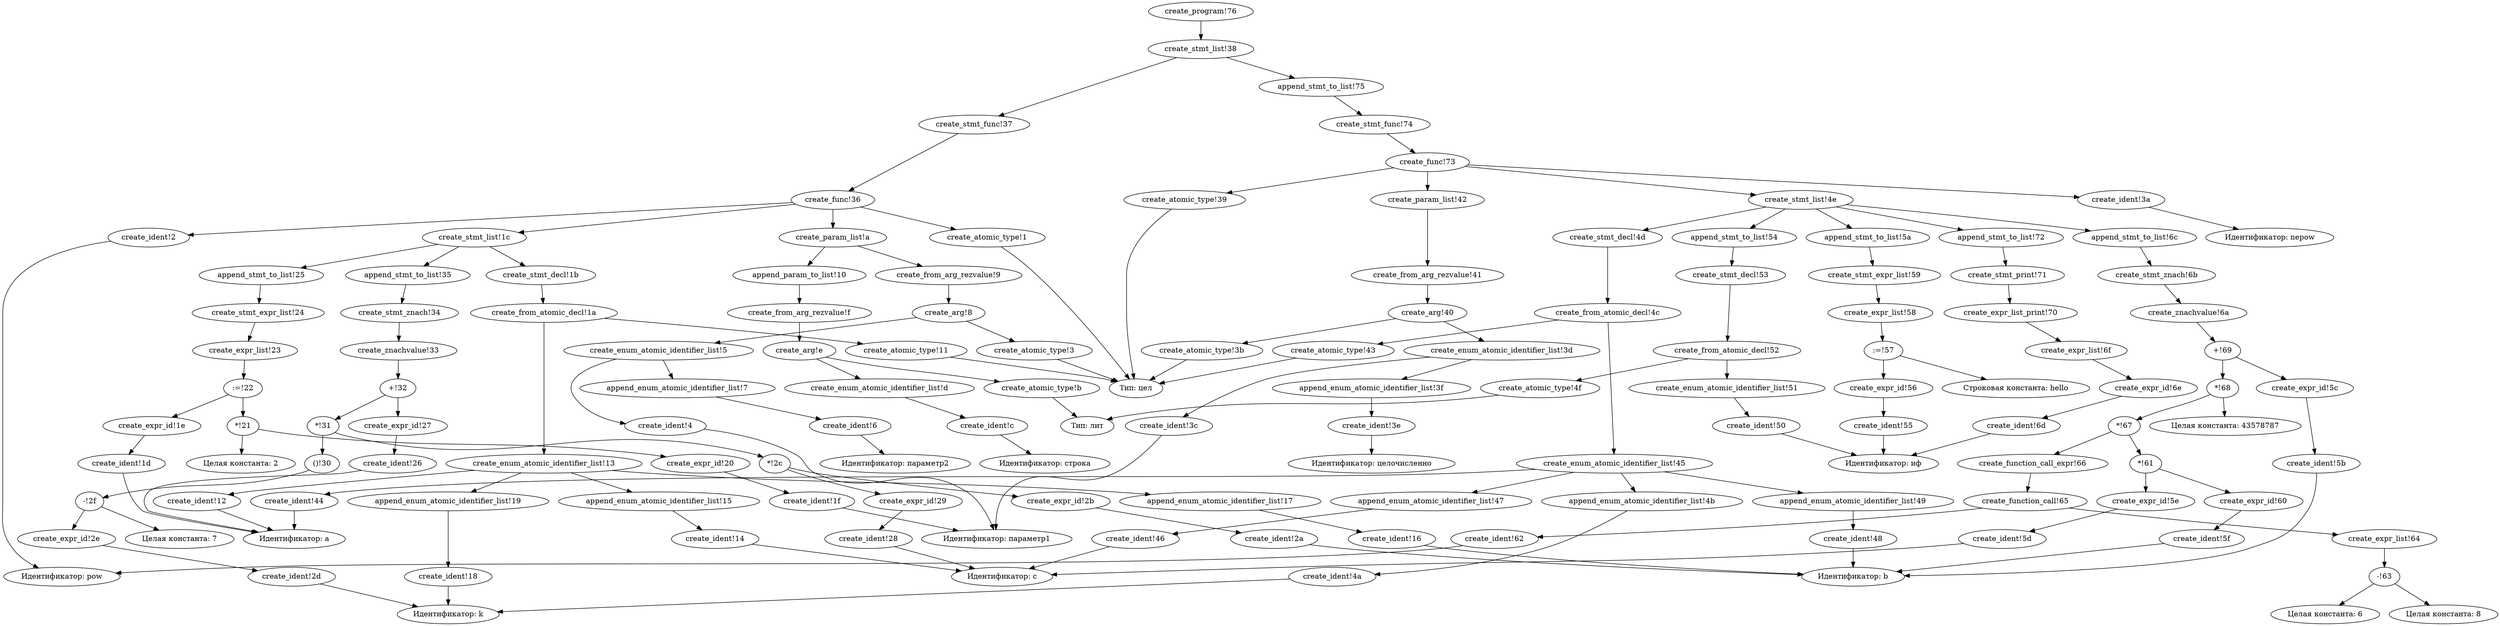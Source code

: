digraph KumirTree {
"create_atomic_type!1" -> "Тип: цел";
"create_ident!2" -> "Идентификатор: pow";
"create_atomic_type!3" -> "Тип: цел";
"create_ident!4" -> "Идентификатор: параметр1";
"create_enum_atomic_identifier_list!5" -> "create_ident!4";
"create_ident!6" -> "Идентификатор: параметр2";
"create_enum_atomic_identifier_list!5" -> "append_enum_atomic_identifier_list!7";
"append_enum_atomic_identifier_list!7" -> "create_ident!6";
"create_arg!8" -> "create_atomic_type!3";
"create_arg!8" -> "create_enum_atomic_identifier_list!5";
"create_from_arg_rezvalue!9" -> "create_arg!8";
"create_param_list!a" -> "create_from_arg_rezvalue!9";
"create_atomic_type!b" -> "Тип: лит";
"create_ident!c" -> "Идентификатор: строка";
"create_enum_atomic_identifier_list!d" -> "create_ident!c";
"create_arg!e" -> "create_atomic_type!b";
"create_arg!e" -> "create_enum_atomic_identifier_list!d";
"create_from_arg_rezvalue!f" -> "create_arg!e";
"create_param_list!a" -> "append_param_to_list!10";
"append_param_to_list!10" -> "create_from_arg_rezvalue!f";
"create_atomic_type!11" -> "Тип: цел";
"create_ident!12" -> "Идентификатор: a";
"create_enum_atomic_identifier_list!13" -> "create_ident!12";
"create_ident!14" -> "Идентификатор: c";
"create_enum_atomic_identifier_list!13" -> "append_enum_atomic_identifier_list!15";
"append_enum_atomic_identifier_list!15" -> "create_ident!14";
"create_ident!16" -> "Идентификатор: b";
"create_enum_atomic_identifier_list!13" -> "append_enum_atomic_identifier_list!17";
"append_enum_atomic_identifier_list!17" -> "create_ident!16";
"create_ident!18" -> "Идентификатор: k";
"create_enum_atomic_identifier_list!13" -> "append_enum_atomic_identifier_list!19";
"append_enum_atomic_identifier_list!19" -> "create_ident!18";
"create_from_atomic_decl!1a" -> "create_atomic_type!11";
"create_from_atomic_decl!1a" -> "create_enum_atomic_identifier_list!13";
"create_stmt_decl!1b" -> "create_from_atomic_decl!1a";
"create_stmt_list!1c" -> "create_stmt_decl!1b";
"create_ident!1d" -> "Идентификатор: a";
"create_expr_id!1e" -> "create_ident!1d";
"create_ident!1f" -> "Идентификатор: параметр1";
"create_expr_id!20" -> "create_ident!1f";
"*!21" -> "create_expr_id!20";
"*!21" -> "Целая константа: 2";
":=!22" -> "create_expr_id!1e";
":=!22" -> "*!21";
"create_expr_list!23" -> ":=!22";
"create_stmt_expr_list!24" -> "create_expr_list!23";
"create_stmt_list!1c" -> "append_stmt_to_list!25";
"append_stmt_to_list!25" -> "create_stmt_expr_list!24";
"create_ident!26" -> "Идентификатор: a";
"create_expr_id!27" -> "create_ident!26";
"create_ident!28" -> "Идентификатор: c";
"create_expr_id!29" -> "create_ident!28";
"create_ident!2a" -> "Идентификатор: b";
"create_expr_id!2b" -> "create_ident!2a";
"*!2c" -> "create_expr_id!29";
"*!2c" -> "create_expr_id!2b";
"create_ident!2d" -> "Идентификатор: k";
"create_expr_id!2e" -> "create_ident!2d";
"-!2f" -> "create_expr_id!2e";
"-!2f" -> "Целая константа: 7";
"()!30" -> "-!2f";
"*!31" -> "*!2c";
"*!31" -> "()!30";
"+!32" -> "create_expr_id!27";
"+!32" -> "*!31";
"create_znachvalue!33" -> "+!32";
"create_stmt_znach!34" -> "create_znachvalue!33";
"create_stmt_list!1c" -> "append_stmt_to_list!35";
"append_stmt_to_list!35" -> "create_stmt_znach!34";
"create_func!36" -> "create_atomic_type!1";
"create_func!36" -> "create_ident!2";
"create_func!36" -> "create_param_list!a";
"create_func!36" -> "create_stmt_list!1c";
"create_stmt_func!37" -> "create_func!36";
"create_stmt_list!38" -> "create_stmt_func!37";
"create_atomic_type!39" -> "Тип: цел";
"create_ident!3a" -> "Идентификатор: nepow";
"create_atomic_type!3b" -> "Тип: цел";
"create_ident!3c" -> "Идентификатор: параметр1";
"create_enum_atomic_identifier_list!3d" -> "create_ident!3c";
"create_ident!3e" -> "Идентификатор: целочисленно";
"create_enum_atomic_identifier_list!3d" -> "append_enum_atomic_identifier_list!3f";
"append_enum_atomic_identifier_list!3f" -> "create_ident!3e";
"create_arg!40" -> "create_atomic_type!3b";
"create_arg!40" -> "create_enum_atomic_identifier_list!3d";
"create_from_arg_rezvalue!41" -> "create_arg!40";
"create_param_list!42" -> "create_from_arg_rezvalue!41";
"create_atomic_type!43" -> "Тип: цел";
"create_ident!44" -> "Идентификатор: a";
"create_enum_atomic_identifier_list!45" -> "create_ident!44";
"create_ident!46" -> "Идентификатор: c";
"create_enum_atomic_identifier_list!45" -> "append_enum_atomic_identifier_list!47";
"append_enum_atomic_identifier_list!47" -> "create_ident!46";
"create_ident!48" -> "Идентификатор: b";
"create_enum_atomic_identifier_list!45" -> "append_enum_atomic_identifier_list!49";
"append_enum_atomic_identifier_list!49" -> "create_ident!48";
"create_ident!4a" -> "Идентификатор: k";
"create_enum_atomic_identifier_list!45" -> "append_enum_atomic_identifier_list!4b";
"append_enum_atomic_identifier_list!4b" -> "create_ident!4a";
"create_from_atomic_decl!4c" -> "create_atomic_type!43";
"create_from_atomic_decl!4c" -> "create_enum_atomic_identifier_list!45";
"create_stmt_decl!4d" -> "create_from_atomic_decl!4c";
"create_stmt_list!4e" -> "create_stmt_decl!4d";
"create_atomic_type!4f" -> "Тип: лит";
"create_ident!50" -> "Идентификатор: иф";
"create_enum_atomic_identifier_list!51" -> "create_ident!50";
"create_from_atomic_decl!52" -> "create_atomic_type!4f";
"create_from_atomic_decl!52" -> "create_enum_atomic_identifier_list!51";
"create_stmt_decl!53" -> "create_from_atomic_decl!52";
"create_stmt_list!4e" -> "append_stmt_to_list!54";
"append_stmt_to_list!54" -> "create_stmt_decl!53";
"create_ident!55" -> "Идентификатор: иф";
"create_expr_id!56" -> "create_ident!55";
":=!57" -> "create_expr_id!56";
":=!57" -> "Строковая константа: hello";
"create_expr_list!58" -> ":=!57";
"create_stmt_expr_list!59" -> "create_expr_list!58";
"create_stmt_list!4e" -> "append_stmt_to_list!5a";
"append_stmt_to_list!5a" -> "create_stmt_expr_list!59";
"create_ident!5b" -> "Идентификатор: b";
"create_expr_id!5c" -> "create_ident!5b";
"create_ident!5d" -> "Идентификатор: c";
"create_expr_id!5e" -> "create_ident!5d";
"create_ident!5f" -> "Идентификатор: b";
"create_expr_id!60" -> "create_ident!5f";
"*!61" -> "create_expr_id!5e";
"*!61" -> "create_expr_id!60";
"create_ident!62" -> "Идентификатор: pow";
"-!63" -> "Целая константа: 8";
"-!63" -> "Целая константа: 6";
"create_expr_list!64" -> "-!63";
"create_function_call!65" -> "create_ident!62";
"create_function_call!65" -> "create_expr_list!64";
"create_function_call_expr!66" -> "create_function_call!65";
"*!67" -> "*!61";
"*!67" -> "create_function_call_expr!66";
"*!68" -> "*!67";
"*!68" -> "Целая константа: 43578787";
"+!69" -> "create_expr_id!5c";
"+!69" -> "*!68";
"create_znachvalue!6a" -> "+!69";
"create_stmt_znach!6b" -> "create_znachvalue!6a";
"create_stmt_list!4e" -> "append_stmt_to_list!6c";
"append_stmt_to_list!6c" -> "create_stmt_znach!6b";
"create_ident!6d" -> "Идентификатор: иф";
"create_expr_id!6e" -> "create_ident!6d";
"create_expr_list!6f" -> "create_expr_id!6e";
"create_expr_list_print!70" -> "create_expr_list!6f";
"create_stmt_print!71" -> "create_expr_list_print!70";
"create_stmt_list!4e" -> "append_stmt_to_list!72";
"append_stmt_to_list!72" -> "create_stmt_print!71";
"create_func!73" -> "create_atomic_type!39";
"create_func!73" -> "create_ident!3a";
"create_func!73" -> "create_param_list!42";
"create_func!73" -> "create_stmt_list!4e";
"create_stmt_func!74" -> "create_func!73";
"create_stmt_list!38" -> "append_stmt_to_list!75";
"append_stmt_to_list!75" -> "create_stmt_func!74";
"create_program!76" -> "create_stmt_list!38";
 } 